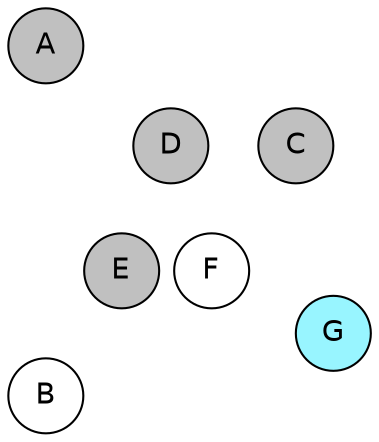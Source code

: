 
graph {

layout = circo;
mindist = .1

node [shape = circle, fontname = Helvetica, margin = 0, style = filled]
edge [style=invis]

subgraph 1 {
	E -- F -- F# -- G -- G# -- A -- A# -- B -- C -- C# -- D -- D# -- E
}

C [fillcolor = gray];
C# [fillcolor = white];
D [fillcolor = gray];
D# [fillcolor = gray];
E [fillcolor = gray];
F [fillcolor = white];
F# [fillcolor = gray];
G [fillcolor = cadetblue1];
G# [fillcolor = gray];
A [fillcolor = gray];
A# [fillcolor = white];
B [fillcolor = white];
}
